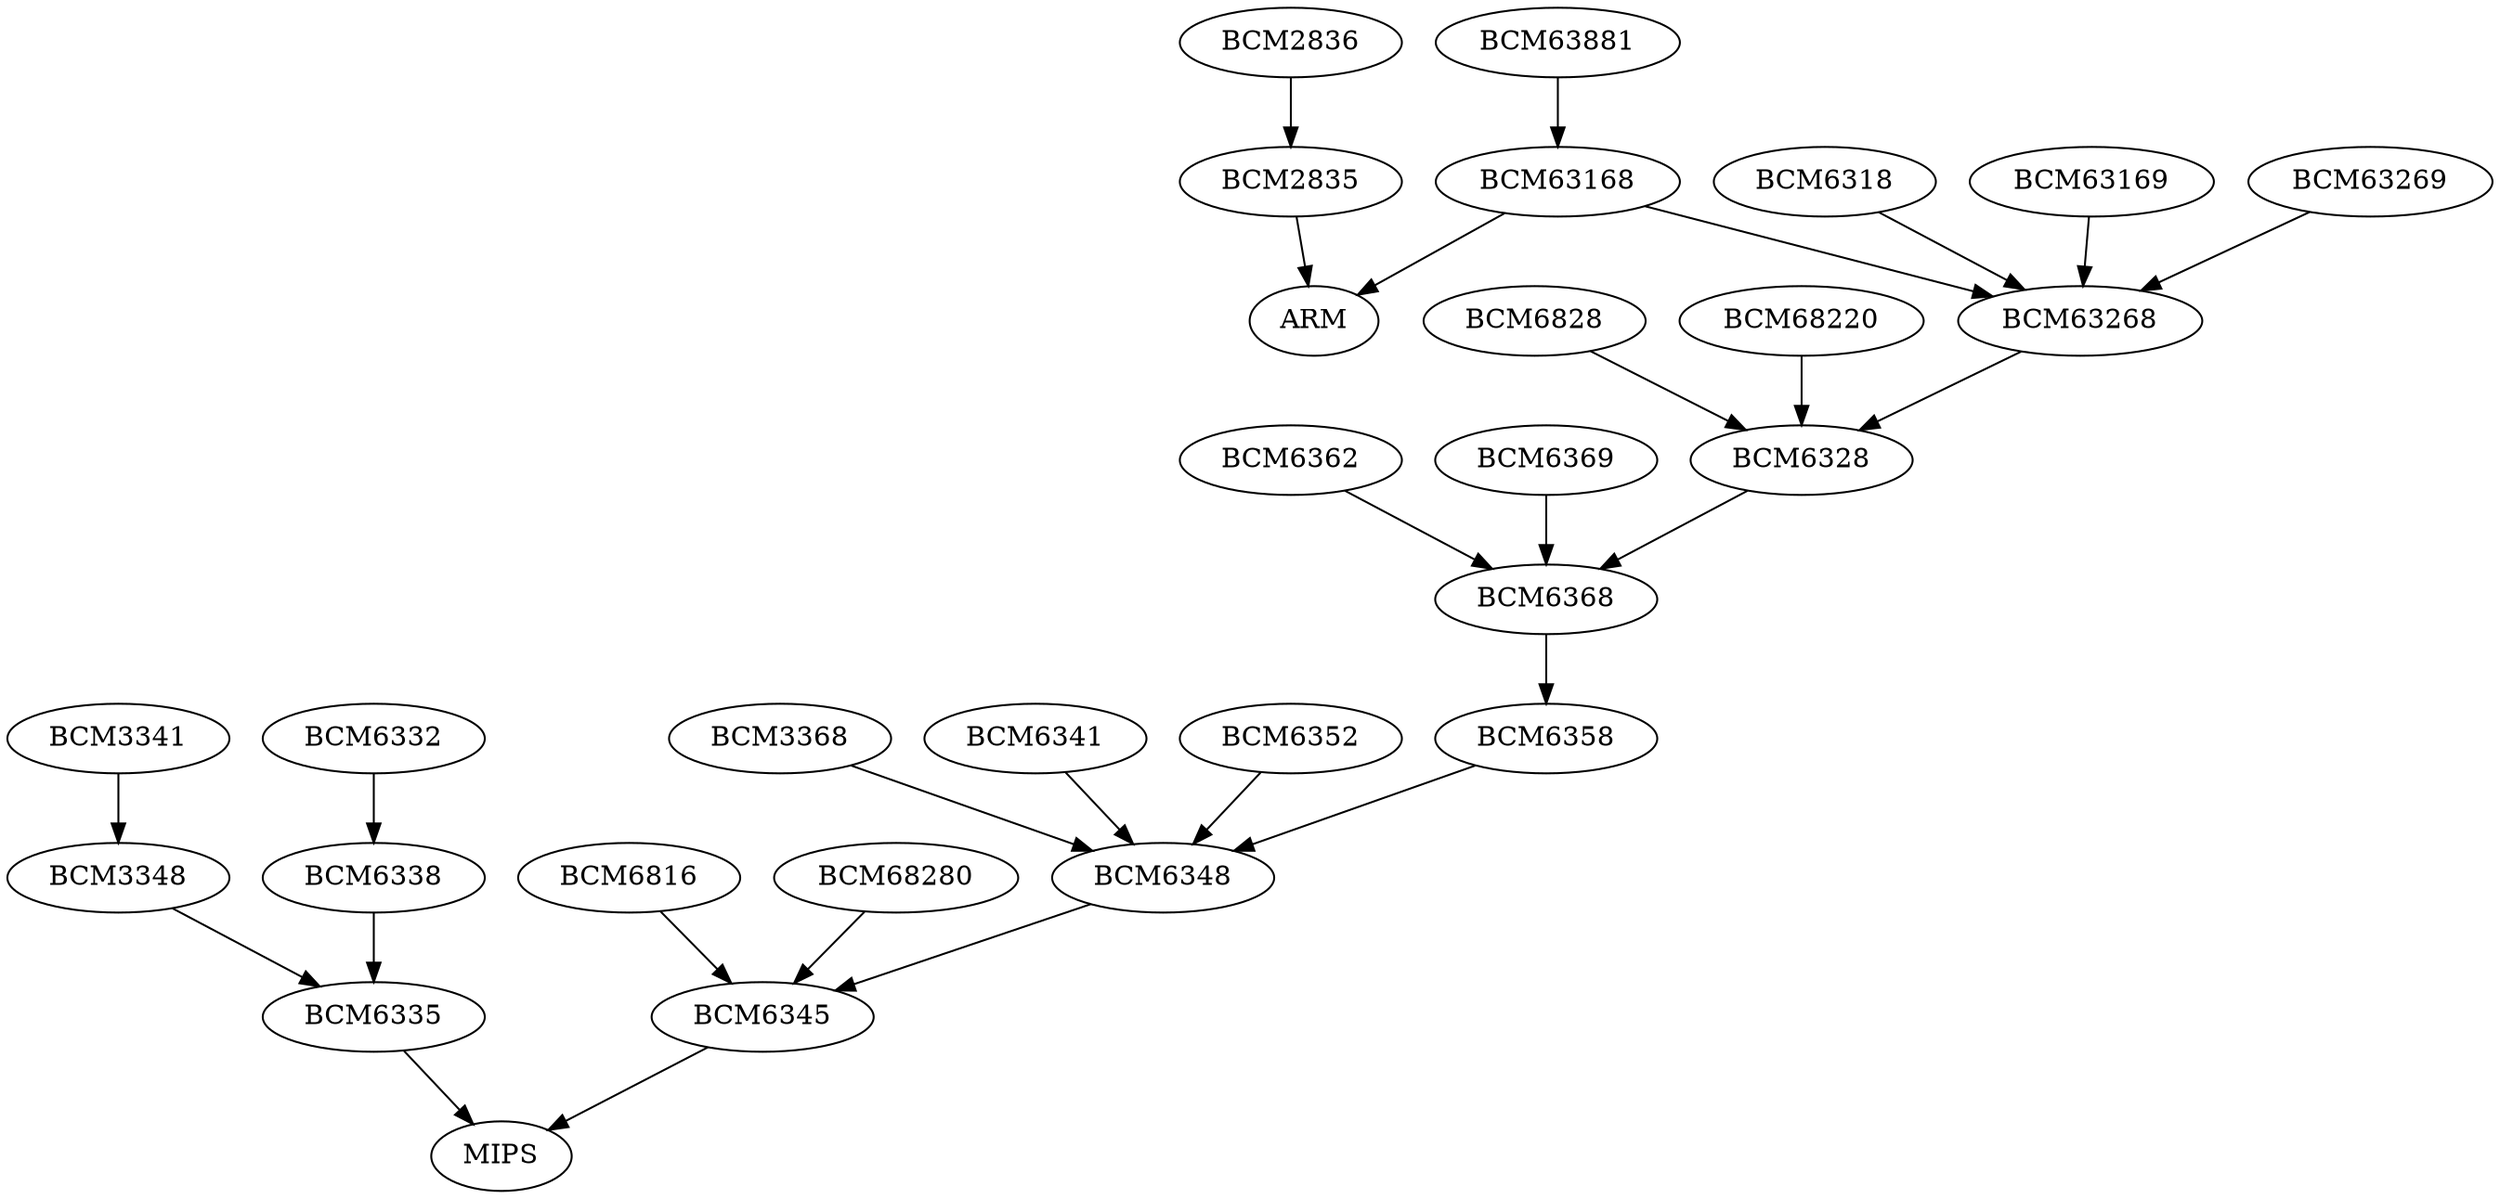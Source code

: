 digraph bcm {
	BCM2836 -> BCM2835 -> ARM;

	BCM3368 -> BCM6348;

	BCM3341 -> BCM3348 -> BCM6335 -> MIPS;

	BCM6341 -> BCM6348 -> BCM6345 -> MIPS;

	BCM63881 -> BCM63168 -> ARM;

	BCM6318 -> BCM63268

	BCM63268 -> BCM6328;
	BCM63168 -> BCM63268;
	BCM63169 -> BCM63268;
	BCM63269 -> BCM63268;

	BCM6328 -> BCM6368;

	BCM6332 -> BCM6338 -> BCM6335;

	BCM6352 -> BCM6348;

	BCM6358 -> BCM6348;

	BCM6362 -> BCM6368;

	BCM6368 -> BCM6358;
	BCM6369 -> BCM6368;

	BCM6816 -> BCM6345;

	BCM6828 -> BCM6328;

	BCM68220 -> BCM6328;

	BCM68280 -> BCM6345;
}

